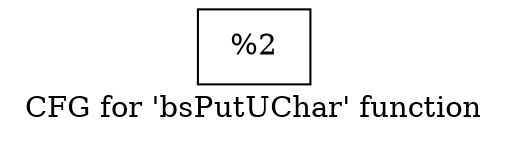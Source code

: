 digraph "CFG for 'bsPutUChar' function" {
	label="CFG for 'bsPutUChar' function";

	Node0x1792ec0 [shape=record,label="{%2}"];
}
